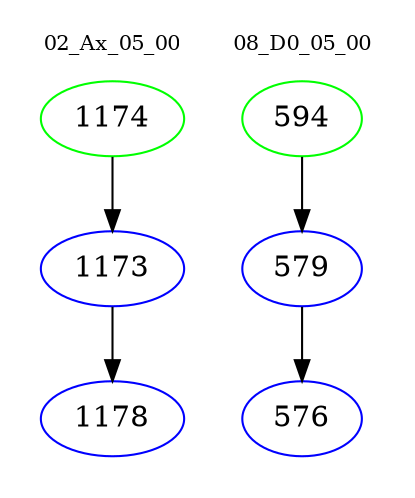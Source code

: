 digraph{
subgraph cluster_0 {
color = white
label = "02_Ax_05_00";
fontsize=10;
T0_1174 [label="1174", color="green"]
T0_1174 -> T0_1173 [color="black"]
T0_1173 [label="1173", color="blue"]
T0_1173 -> T0_1178 [color="black"]
T0_1178 [label="1178", color="blue"]
}
subgraph cluster_1 {
color = white
label = "08_D0_05_00";
fontsize=10;
T1_594 [label="594", color="green"]
T1_594 -> T1_579 [color="black"]
T1_579 [label="579", color="blue"]
T1_579 -> T1_576 [color="black"]
T1_576 [label="576", color="blue"]
}
}
